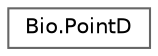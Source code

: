 digraph "Graphical Class Hierarchy"
{
 // LATEX_PDF_SIZE
  bgcolor="transparent";
  edge [fontname=Helvetica,fontsize=10,labelfontname=Helvetica,labelfontsize=10];
  node [fontname=Helvetica,fontsize=10,shape=box,height=0.2,width=0.4];
  rankdir="LR";
  Node0 [label="Bio.PointD",height=0.2,width=0.4,color="grey40", fillcolor="white", style="filled",URL="$struct_bio_1_1_point_d.html",tooltip=" "];
}
